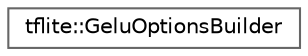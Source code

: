digraph "Graphical Class Hierarchy"
{
 // LATEX_PDF_SIZE
  bgcolor="transparent";
  edge [fontname=Helvetica,fontsize=10,labelfontname=Helvetica,labelfontsize=10];
  node [fontname=Helvetica,fontsize=10,shape=box,height=0.2,width=0.4];
  rankdir="LR";
  Node0 [id="Node000000",label="tflite::GeluOptionsBuilder",height=0.2,width=0.4,color="grey40", fillcolor="white", style="filled",URL="$structtflite_1_1_gelu_options_builder.html",tooltip=" "];
}
